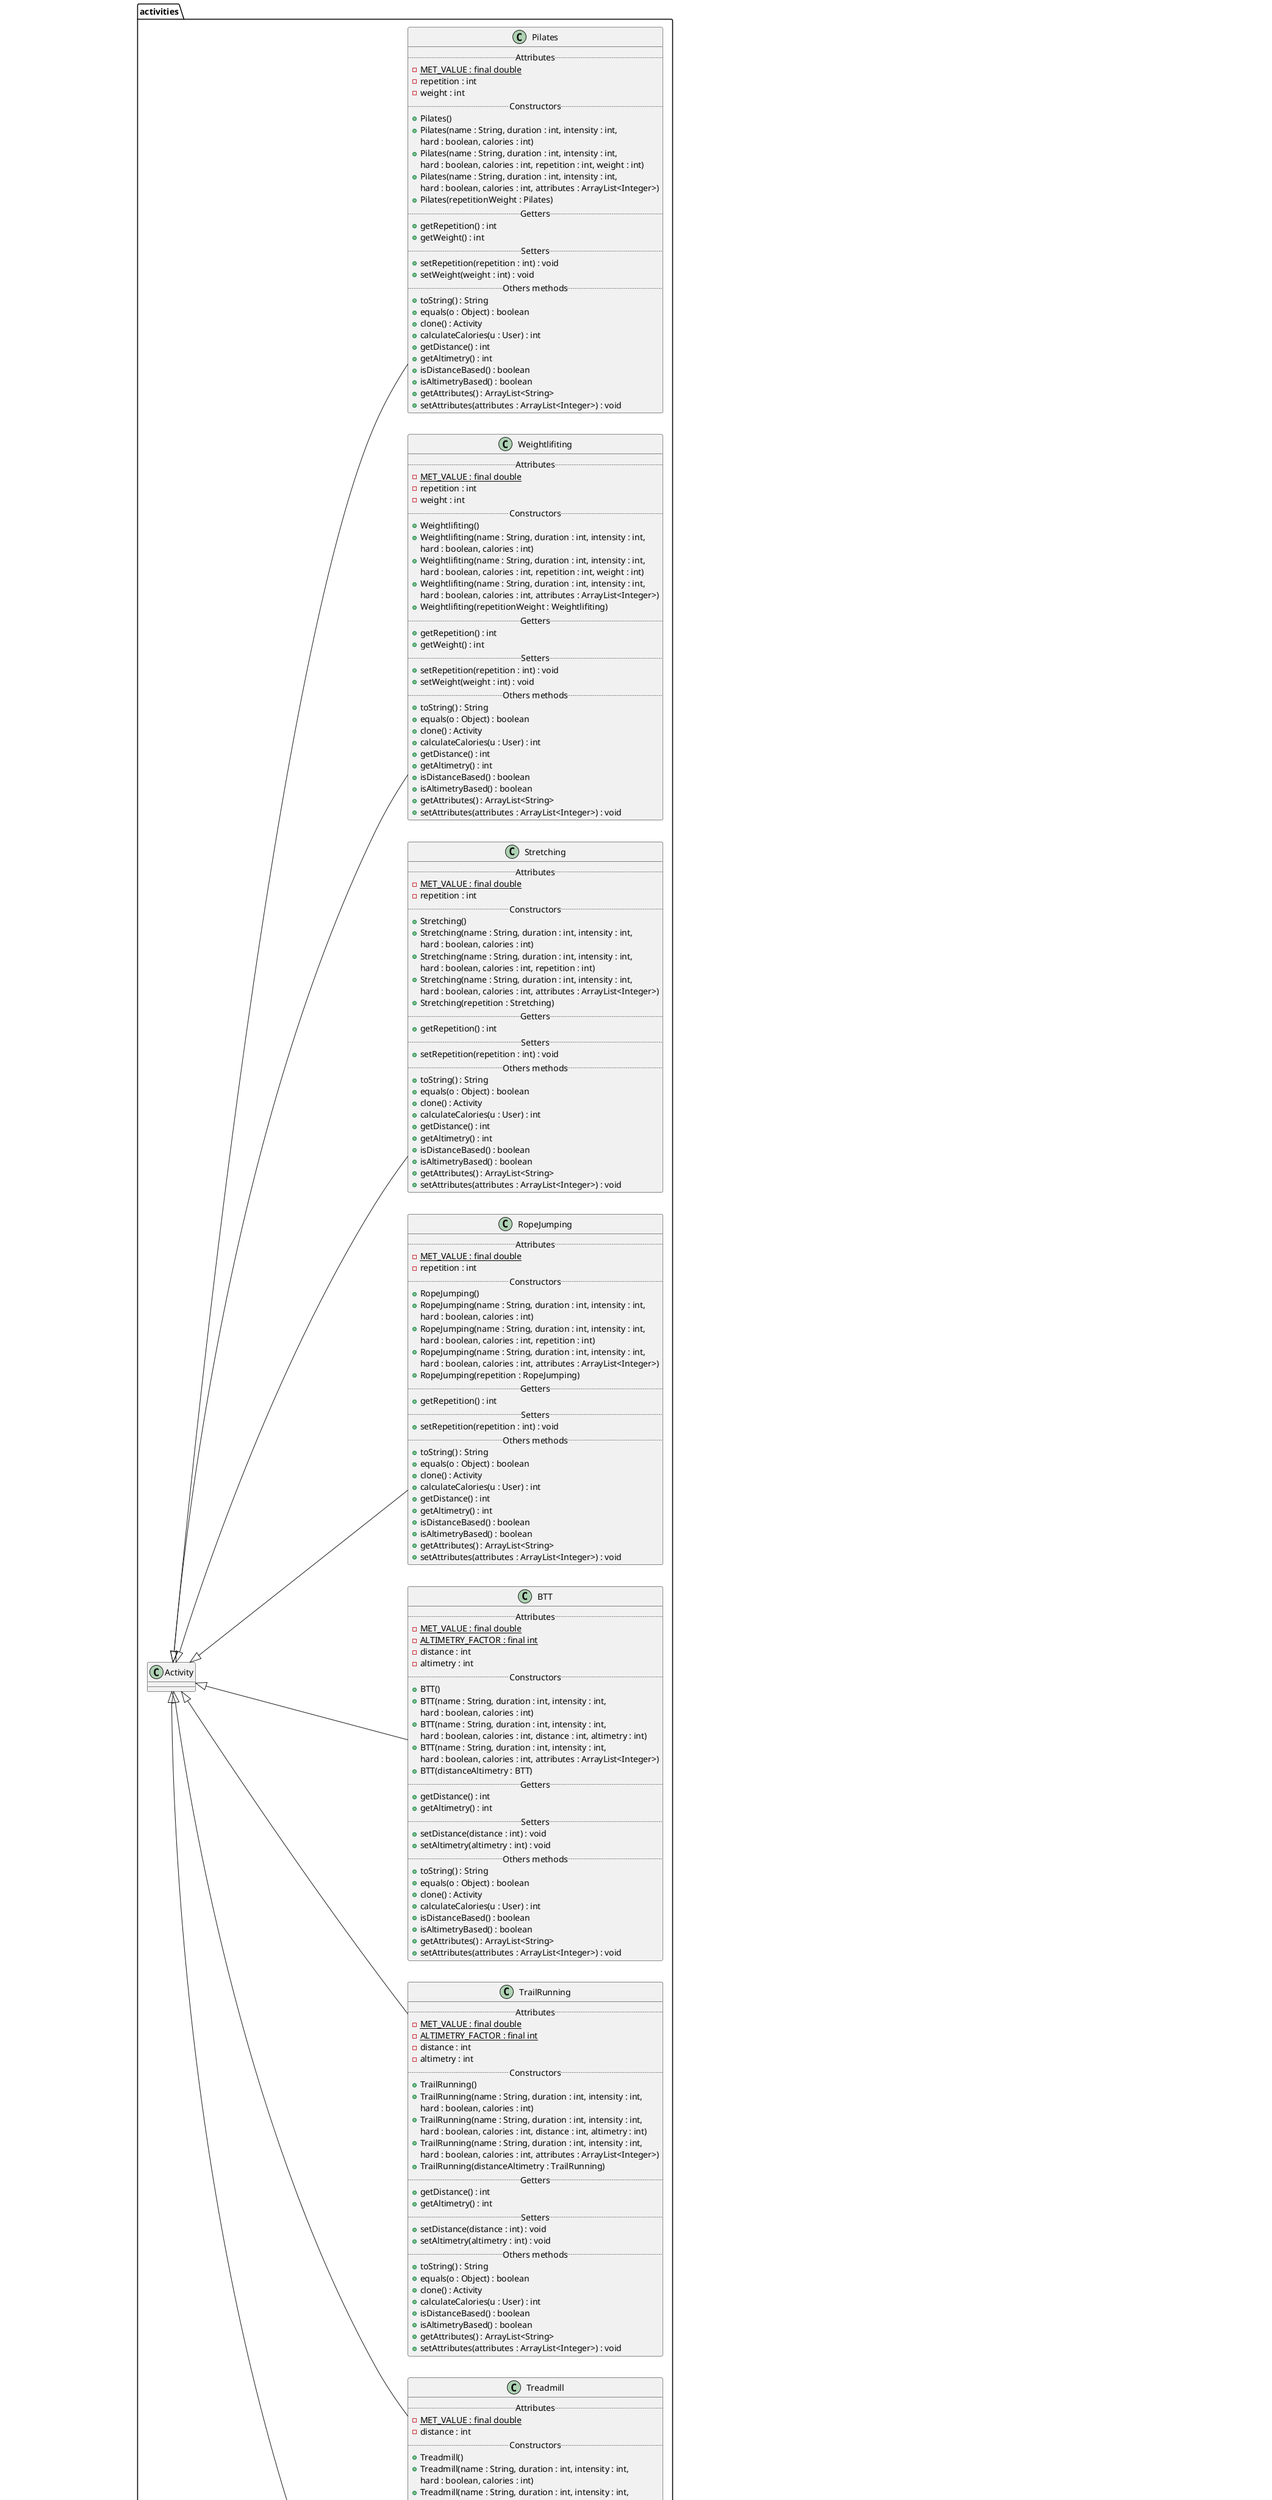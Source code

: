 @startuml

left to right direction

abstract class User {
    .. Attributes ..
    -{static} MIN_NAME_LENGTH : final int
    -{static} MAX_NAME_LENGTH : final int
    -{static} MAX_EMAIL_LENGTH : final int
    -{static} MIN_ADDRESS_LENGTH : final int
    -{static} MAX_ADDRESS_LENGTH : final int
    -{static} MIN_HEART_RATE : final int
    -{static} MAX_HEART_RATE : final int
    -{static} MIN_WEIGHT : final int
    -{static} MAX_WEIGHT : final int
    -{static} MIN_HEIGHT : final int
    -{static} MAX_HEIGHT : final int
    -id : int
    -name : String
    -email : String
    -address : String
    -heartRate : int
    -weight : int
    -height : int
    -activities : ArrayList<Activity>
    -registers : HashMap<LocalDateTime, Activity>
    -plan : Plan
    .. Constructors ..
    +User()
    +User(id : int, name : String, email : String,
        address : String, heartRate : int, weight : int,
        height : int)
    +User(id : int, name : String, email : String,
        address : String, heartRate : int, weight : int,
        height : int, activities : ArrayList<Activity>,
        registers : HashMap<LocalDateTime, Activity>,
        plan : Plan)
    +User(user : User)
    .. Getters ..
    +getId() : int
    +getName() : String
    +getEmail() : String
    +getAddress() : String
    +getHeartRate() : int
    +getWeight() : int
    +getHeight() : int
    +getActivities() : ArrayList<Activity>
    +getRegisters() : HashMap<LocalDateTime, Activity>
    +getPlan() : Plan
    +{abstract} getCaloriesMultiplier() : int
    .. Setters ..
    +setId(id : int) : void
    +setName(name : String) : void
    +setEmail(email : String) : void
    +setAddress(address : String) : void
    +setHeartRate(heartRate : int) : void
    +setWeight(weight : int) : void
    +setHeight(height : int) : void
    +setActivities(activities : ArrayList<Activity>) : void
    +setRegisters(registers : HashMap<LocalDateTime, Activity>) : void
    +setPlan(plan : Plan) : void
    .. Other methods ..
    +toString() : String
    +equals(o : Object) : boolean
    +{abstract} clone() : User
    .. Activities methods ..
    +addActivity(activity : Activity) : void
    +deleteActivity(activity : Activity) : void
    .. Registers methods ..
    +register(date : LocalDateTime, register : Activity) : void
}

package users {
    class Occasional extends User {
        .. Attributes ..
        -caloriesMultiplier : final int
        .. Constructors ..
        +Occasional()
        +Occasional(id : int, name : String, email : String,
            address : String, heartRate : int, weight : int,
            height : int)
        +Occasional(Occasional u)
        .. Methods ..
        +clone() : User
        +getCaloriesMultiplier() : int
    }

    class Amateur extends User {
        .. Attributes ..
        -caloriesMultiplier : final int
        .. Constructors ..
        +Amateur()
        +Amateur(id : int, name : String, email : String,
            address : String, heartRate : int, weight : int,
            height : int)
        +Amateur(Amateur u)
        .. Methods ..
        +clone() : User
        +getCaloriesMultiplier() : int
    }

    class Professional extends User {
        .. Attributes ..
        -caloriesMultiplier : final int
        .. Constructors ..
        +Professional()
        +Professional(id : int, name : String, email : String,
            address : String, heartRate : int, weight : int,
            height : int)
        +Professional(Professional u)
        .. Methods ..
        +clone() : User
        +getCaloriesMultiplier() : int
    }
}

abstract class Activity {
    .. Attributes ..
    -name : String
    -duration : int
    -intensity : int
    -hard : boolean
    -calories : int
    .. Constructors ..
    +Activity()
    +Activity(name : String, duration : int, intensity : int,
        hard : boolean, calories : int)
    +Activity(activity : Activity)
    .. Getters ..
    +getName() : String
    +getDuration() : int
    +getIntensity() : int
    +getHard() : boolean
    +getCalories() : int
    .. Setters ..
    +setName(name : String) : void
    +setDuration(duration : int) : void
    +setIntensity(intensity : int) : void
    +setHard(hard : boolean) : void
    +setCalories(calories : int) : void
    .. Others methods (abstract) ..
    +{abstract} toString() : String
    +{abstract} equals(o : Object) : boolean
    +{abstract} clone() : Activity
    +{abstract} calculateCalories(u : User) : int
    +{abstract} getDistance() : int
    +{abstract} getAltimetry() : int
    +{abstract} isDistanceBased() : boolean
    +{abstract} isAltimetryBased() : boolean
    +{abstract} getAttributes() : ArrayList<String>
    +{abstract} setAttributes(attributes : ArrayList<Integer>) : void
}

package activities {
    class Swimming extends Activity {
        ..Attributes..
        -{static} MET_VALUE : final double
        -distance : int
        .. Constructors ..
        +Swimming()
        +Swimming(name : String, duration : int, intensity : int,
            hard : boolean, calories : int)
        +Swimming(name : String, duration : int, intensity : int,
        hard : boolean, calories : int, distance : int)
        +Swimming(name : String, duration : int, intensity : int,
            hard : boolean, calories : int, attributes : ArrayList<Integer>)
        +Swimming(distance : Swimming)
        .. Getters ..
        +getDistance() : int
        +getAltimetry() : int
        .. Setters ..
        +setDistance(distance : int) : void
        .. Others methods ..
        +toString() : String
        +equals(o : Object) : boolean
        +clone() : Activity
        +calculateCalories(u : User) : int
        +isDistanceBased() : boolean
        +isAltimetryBased() : boolean
        +getAttributes() : ArrayList<String>
        +setAttributes(attributes : ArrayList<Integer>) : void        
    }
    class Treadmill extends Activity {
        ..Attributes..
        -{static} MET_VALUE : final double
        -distance : int
        .. Constructors ..
        +Treadmill()
        +Treadmill(name : String, duration : int, intensity : int,
            hard : boolean, calories : int)
        +Treadmill(name : String, duration : int, intensity : int,
        hard : boolean, calories : int, distance : int)
        +Treadmill(name : String, duration : int, intensity : int,
            hard : boolean, calories : int, attributes : ArrayList<Integer>)
        +Treadmill(distance : Treadmill)
        .. Getters ..
        +getDistance() : int
        +getAltimetry() : int
        .. Setters ..
        +setDistance(distance : int) : void
        .. Others methods ..
        +toString() : String
        +equals(o : Object) : boolean
        +clone() : Activity
        +calculateCalories(u : User) : int
        +isDistanceBased() : boolean
        +isAltimetryBased() : boolean
        +getAttributes() : ArrayList<String>
        +setAttributes(attributes : ArrayList<Integer>) : void 
    }

    class TrailRunning extends Activity {
        ..Attributes..
        -{static} MET_VALUE : final double
        -{static} ALTIMETRY_FACTOR : final int
        -distance : int
        -altimetry : int
        .. Constructors ..
        +TrailRunning()
        +TrailRunning(name : String, duration : int, intensity : int,
            hard : boolean, calories : int)
        +TrailRunning(name : String, duration : int, intensity : int,
        hard : boolean, calories : int, distance : int, altimetry : int)
        +TrailRunning(name : String, duration : int, intensity : int,
            hard : boolean, calories : int, attributes : ArrayList<Integer>)
        +TrailRunning(distanceAltimetry : TrailRunning)
        .. Getters ..
        +getDistance() : int
        +getAltimetry() : int
        .. Setters ..
        +setDistance(distance : int) : void
        +setAltimetry(altimetry : int) : void
        .. Others methods ..
        +toString() : String
        +equals(o : Object) : boolean
        +clone() : Activity
        +calculateCalories(u : User) : int
        +isDistanceBased() : boolean
        +isAltimetryBased() : boolean
        +getAttributes() : ArrayList<String>
        +setAttributes(attributes : ArrayList<Integer>) : void 
    }
    class BTT extends Activity {
        ..Attributes..
        -{static} MET_VALUE : final double
        -{static} ALTIMETRY_FACTOR : final int
        -distance : int
        -altimetry : int
        .. Constructors ..
        +BTT()
        +BTT(name : String, duration : int, intensity : int,
            hard : boolean, calories : int)
        +BTT(name : String, duration : int, intensity : int,
        hard : boolean, calories : int, distance : int, altimetry : int)
        +BTT(name : String, duration : int, intensity : int,
            hard : boolean, calories : int, attributes : ArrayList<Integer>)
        +BTT(distanceAltimetry : BTT)
        .. Getters ..
        +getDistance() : int
        +getAltimetry() : int
        .. Setters ..
        +setDistance(distance : int) : void
        +setAltimetry(altimetry : int) : void
        .. Others methods ..
        +toString() : String
        +equals(o : Object) : boolean
        +clone() : Activity
        +calculateCalories(u : User) : int
        +isDistanceBased() : boolean
        +isAltimetryBased() : boolean
        +getAttributes() : ArrayList<String>
        +setAttributes(attributes : ArrayList<Integer>) : void 
    }

    class RopeJumping extends Activity {
        ..Attributes..
        -{static} MET_VALUE : final double
        -repetition : int
        .. Constructors ..
        +RopeJumping()
        +RopeJumping(name : String, duration : int, intensity : int,
            hard : boolean, calories : int)
        +RopeJumping(name : String, duration : int, intensity : int,
        hard : boolean, calories : int, repetition : int)
        +RopeJumping(name : String, duration : int, intensity : int,
            hard : boolean, calories : int, attributes : ArrayList<Integer>)
        +RopeJumping(repetition : RopeJumping)
        .. Getters ..
        +getRepetition() : int
        .. Setters ..
        +setRepetition(repetition : int) : void
        .. Others methods ..
        +toString() : String
        +equals(o : Object) : boolean
        +clone() : Activity
        +calculateCalories(u : User) : int
        +getDistance() : int
        +getAltimetry() : int
        +isDistanceBased() : boolean
        +isAltimetryBased() : boolean
        +getAttributes() : ArrayList<String>
        +setAttributes(attributes : ArrayList<Integer>) : void 
    }
    class Stretching extends Activity {
        ..Attributes..
        -{static} MET_VALUE : final double
        -repetition : int
        .. Constructors ..
        +Stretching()
        +Stretching(name : String, duration : int, intensity : int,
            hard : boolean, calories : int)
        +Stretching(name : String, duration : int, intensity : int,
        hard : boolean, calories : int, repetition : int)
        +Stretching(name : String, duration : int, intensity : int,
            hard : boolean, calories : int, attributes : ArrayList<Integer>)
        +Stretching(repetition : Stretching)
        .. Getters ..
        +getRepetition() : int
        .. Setters ..
        +setRepetition(repetition : int) : void
        .. Others methods ..
        +toString() : String
        +equals(o : Object) : boolean
        +clone() : Activity
        +calculateCalories(u : User) : int
        +getDistance() : int
        +getAltimetry() : int
        +isDistanceBased() : boolean
        +isAltimetryBased() : boolean
        +getAttributes() : ArrayList<String>
        +setAttributes(attributes : ArrayList<Integer>) : void
    }

    class Weightlifiting extends Activity {
        ..Attributes..
        -{static} MET_VALUE : final double
        -repetition : int
        -weight : int
        .. Constructors ..
        +Weightlifiting()
        +Weightlifiting(name : String, duration : int, intensity : int,
            hard : boolean, calories : int)
        +Weightlifiting(name : String, duration : int, intensity : int,
        hard : boolean, calories : int, repetition : int, weight : int)
        +Weightlifiting(name : String, duration : int, intensity : int,
            hard : boolean, calories : int, attributes : ArrayList<Integer>)
        +Weightlifiting(repetitionWeight : Weightlifiting)
        .. Getters ..
        +getRepetition() : int
        +getWeight() : int
        .. Setters ..
        +setRepetition(repetition : int) : void
        +setWeight(weight : int) : void
        .. Others methods ..
        +toString() : String
        +equals(o : Object) : boolean
        +clone() : Activity
        +calculateCalories(u : User) : int
        +getDistance() : int
        +getAltimetry() : int
        +isDistanceBased() : boolean
        +isAltimetryBased() : boolean
        +getAttributes() : ArrayList<String>
        +setAttributes(attributes : ArrayList<Integer>) : void
    }
    class Pilates extends Activity {
        ..Attributes..
        -{static} MET_VALUE : final double
        -repetition : int
        -weight : int
        .. Constructors ..
        +Pilates()
        +Pilates(name : String, duration : int, intensity : int,
            hard : boolean, calories : int)
        +Pilates(name : String, duration : int, intensity : int,
        hard : boolean, calories : int, repetition : int, weight : int)
        +Pilates(name : String, duration : int, intensity : int,
            hard : boolean, calories : int, attributes : ArrayList<Integer>)
        +Pilates(repetitionWeight : Pilates)
        .. Getters ..
        +getRepetition() : int
        +getWeight() : int
        .. Setters ..
        +setRepetition(repetition : int) : void
        +setWeight(weight : int) : void
        .. Others methods ..
        +toString() : String
        +equals(o : Object) : boolean
        +clone() : Activity
        +calculateCalories(u : User) : int
        +getDistance() : int
        +getAltimetry() : int
        +isDistanceBased() : boolean
        +isAltimetryBased() : boolean
        +getAttributes() : ArrayList<String>
        +setAttributes(attributes : ArrayList<Integer>) : void
    }
}

class Plan {
    .. Attributes ..
    -name : String
    -events : ArrayList<Event>
    .. Constructors ..
    +Plan()
    +Plan(name : String, events : ArrayList<Event>)
    +Plan(plan : Plan)
    .. Getters ..
    +getName() : String
    +getEvents() : ArrayList<Event>
    .. Setters ..
    +setName(name : String) : void
    +setEvents(events : ArrayList<Event>) : void
    .. Others methods ..
    +toString() : String
    +equals(o : Object) : boolean
    +clone() : Plan
    .. Events management methods ..
    +addEvent(event : Event) : void
    +removeEvent(event : Event) : void
}

class Event {
    .. Attributes ..
    -{static} MAX_REPETITIONS : final int
    -activity : Activity
    -activityRepetitions : int
    -day : int
    -time : LocalTime
    .. Constructors ..
    +Event()
    +Event(activity : Activity, activityRepetitions : int,
        day : int, time : LocalTime)
    +Event(event : Event)
    .. Getters ..
    +getActivity() : Activity
    +getActivityRepetitions() : int
    +getDay() : int
    +getTime() : LocalTime
    .. Setters ..
    +setActivity(activity : Activity) : void
    +setActivityRepetitions(activityRepetitions : int) : void
    +setDay(day: int) : void
    +setTime(time : LocalTime) : void
    .. Others methods ..
    +toString() : String
    +equals(o : Object) : boolean
    +clone() : Event
    +isValidDay(day : int) : boolean
}

class ActivityRepetition {
    .. Attributes ..
    -activity : Activity
    -repetitionsLeft : int
    .. Constructors ..
    +ActivityRepetition()
    +ActivityRepetition(activity : Activity, repetitionsLeft : int)
    .. Getters ..
    +getActivity() : Activity
    +getRepetitionsLeft() : int
    .. Setter ..
    +setRepetitionsLeft(repetitionsLeft : int) : void
    .. Other methods ..
    +create(ars : ArrayList<ActivityRepetition>) : ArrayList<ActivityRepetition>
    +sort(ar : ArrayList<ActivityRepetition>
          maxActivitiesPerDay : int,
          user : User) : ArrayList<ActivityRepetition>
    +create(a : ArrayList<Activity>,
            maxRepetitionPerWeek : int,
            maxActivitiesPerDay : int,
            user : User,
            isHard : boolean) : ArrayList<ActivityRepetition>
}

class ActivityPlanner {
    .. Attributes ..
    -users : HashMap<Integer, User>
    -updatedState : boolean
    -stateFilepath : String
    .. Constructor ..
    +ActivityPlanner()
    .. Setter ..
    +setStateFilepath(stateFilepath : String) : void
    .. Getters ..
    +getStateFilepath() : String
    +getUpdatedState() : boolean
    +getUsers() : HashMap<Integer, User>
    .. User management methods ..
    +getUsersSize() : int
    +getUserById(id : int) : User
    +getUserByEmail(email : String) : User
    +getNextUserId() : int
    +getUsersIds() : ArrayList<Integer>
    +getUsersEmails() : ArrayList<String>
    +addUser(user : User) : void
    +removeUser(user : User) : void
    +updateUser(user : User) : void
    +searchUser(id : int) : User
    +searchUser(email : String) : User
    +getUserTypes() : ArrayList<String>
    .. Activity management methods ..
    +getActivitiesNames(activities : ArrayList<Activity>) : ArrayList<String>
    +getActivitiesNames(u : User) : ArrayList<String>
    +getActivities() : ArrayList<String>
    +getUserActivity(activities : ArrayList<Activity>, activityName : String) : Activity
    .. Utility methods ..
    -getClasses(packageName : String) : List<Class<?>>
    .. Plan methos ..
    +createBasedOnGoals(
        u : User,
        caloriesGoal : int,
        maxActivitiesPerDay : int,
        maxDisitinctActivitiesPerDay : int,
        nActivityRepetitionPerWeek : int,
        selectedActivities : ArrayList<Activity>) : Plan
    .. Simulation method ..
    +runSimulation(startDate : LocalDate, endDate : LocalDate) : String
    .. Statistics methods ..
    +mostCaloriesBurned() : User
    +mostCaloriesBurned(start : LocalDate, end : LocalDate) : User
    +mostActivities() : User
    +mostActivities(start : LocalDate, end : LocalDate) : User
    +mostPracticedActivityType() : String
    +kmTraveled(user : User) : double
    +kmTraveled(user : User, start : LocalDate, end : LocalDate) : double
    +altimetryClimbed(user : User) : int
    +altimetryClimbed(user : User, start : LocalDate, end : LocalDate) : int
    +mostCaloriesBurnedPlan() : String
    +listActivities(user : User) : String
    .. State management methods ..
    +saveState() : void
    +loadState() : void
}

class Controller {
    .. Attributes ..
    -{static} MAX_TRIES : final int
    -m : ActivityPlanner
    -sc : Scanner
    .. Constructor ..
    +Controller()
    .. Menu methods ..
    +main(args : String[]) : void
    -mainMenu() : void
    -userMenu(user : User) : void
    -manageUserSubMenu() : void
    -manageUserActivitiesSubMenu() : void
    -manageUserRegisteredActivitiesSubMenu() : void
    -manageUserPlanSubMenu() : void
    -simulationSubMenu() : void
    -statisticsSubMenu() : void
    -displayStatsSubMenu() : void
    -exit() : void
    .. User IO methods ..
    -enterUserName() : String
    -enterUserEmail(emails : ArrayList<String>) : String
    -enterUserAddress() : String
    -enterUserHeartRate() : int
    -enterUserWeight() : int
    -enterUserHeight() : int
    -enterUserType(types : ArrayList<String>) : String
    -createUser(emails : ArrayList<String>, types : ArrayList<String>, id : int) : User
    -chooseHowToSearchUser() : int
    -searchUserIO() : User
    -editUser(emails: ArrayList<String>, user : User) : void
    .. Activity IO methods ..
    -createActivity(names : ArrayList<String>, activities : ArrayList<String>) : Activity
    -searchActivityIO(userActivitiesNames : ArrayList<String>) : String
    .. Register IO methods ..
    -registerActivityIO(user : User) : User
    .. Plan IO methods ..
    -createPlan(userActivities : ArrayList<Activity>) : Plan
    -createBasedOnGoalsIO(user : User) : Plan
    .. Event IO methods ..
    -createEvent(activities : ArrayList<Activity>, maxRepetitions : int, day : int) : Event
    .. Simulation IO methods ..
    -getSimulationEndDate(startDate : LocalDate) : LocalDate
    .. Statistics IO methods ..
    -insertStatisticsDate(start : boolean) : LocalDate
    .. Utility static methods ..
    +{static} convertDayToString(day : int) : String
    +{static} convertTimeToString(time : LocalTime) : String
    .. simple IO methods ..
    -readString() : String
    -readInt() : int
    -readYesNo() : String
    -readDate() : LocalDate
    .. State management IO methods ..
    -saveStateIO() : void
    -loadStateIO() : void
}

note left of ActivityRepetition
    The <b>ActivityRepetition</b> class
    is used as auxiliary data structure
    to the method <i>createBasedOnGoals</i>
    located in the <b>Controller</b> class
end note

ActivityPlanner -right- ActivityRepetition : <uses>

User "-activities\n-registers" o-- "0..*" Activity
User "-plan" o-- "0..1" Plan
Plan "\n-events" o-right- "1..*" Event
Event "-activity\n" o-right- "1..1" Activity
ActivityPlanner "-users\n<color:red>id : Integer" o-- "0..*" User
Controller "-m" o-- "1..1" ActivityPlanner

@enduml
